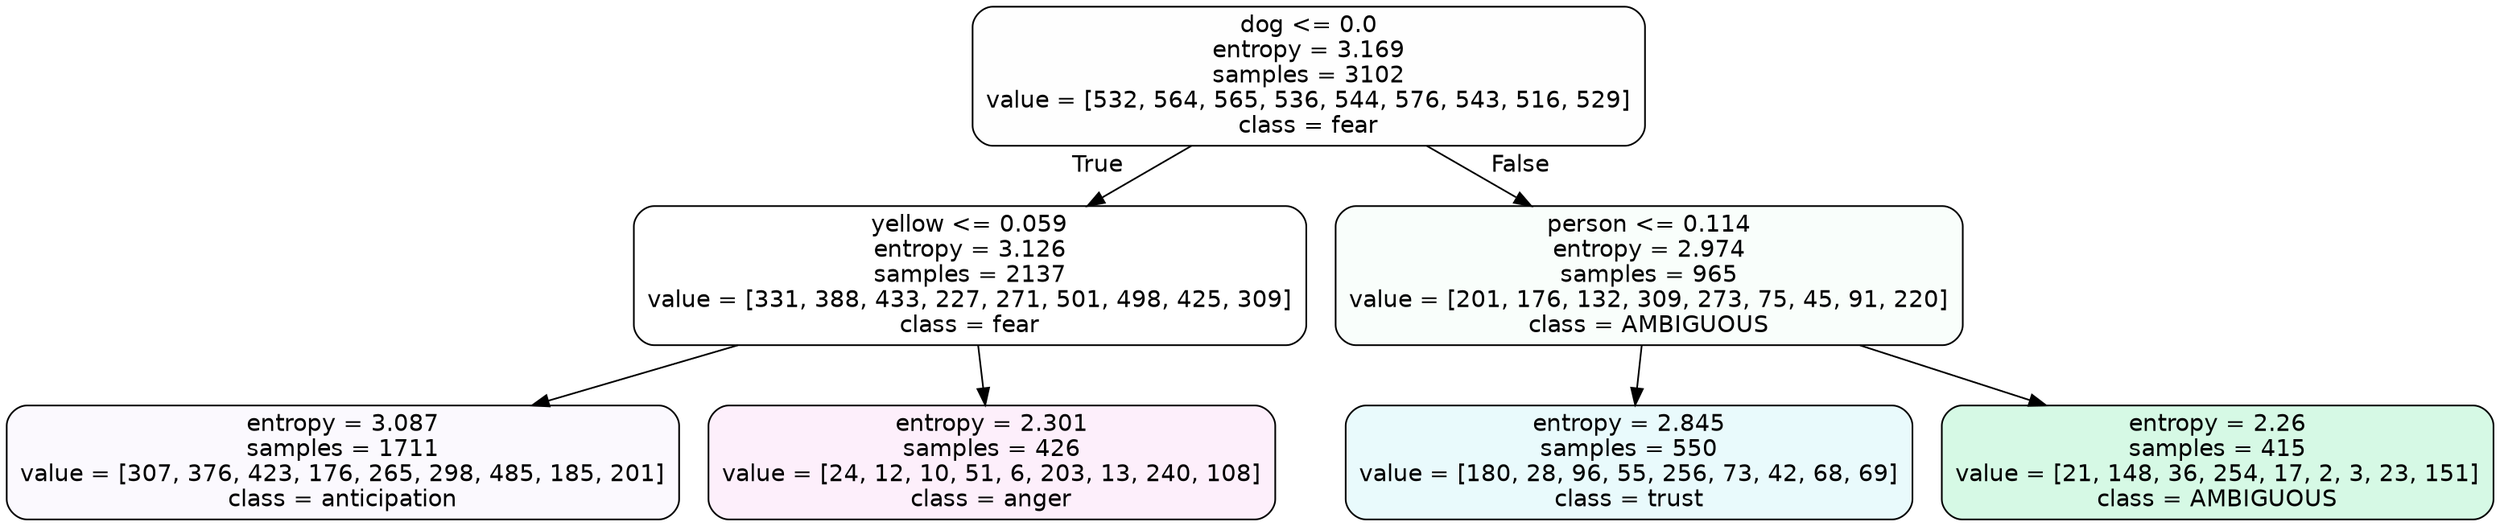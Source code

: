 digraph Tree {
node [shape=box, style="filled, rounded", color="black", fontname=helvetica] ;
edge [fontname=helvetica] ;
0 [label="dog <= 0.0\nentropy = 3.169\nsamples = 3102\nvalue = [532, 564, 565, 536, 544, 576, 543, 516, 529]\nclass = fear", fillcolor="#3964e501"] ;
1 [label="yellow <= 0.059\nentropy = 3.126\nsamples = 2137\nvalue = [331, 388, 433, 227, 271, 501, 498, 425, 309]\nclass = fear", fillcolor="#3964e500"] ;
0 -> 1 [labeldistance=2.5, labelangle=45, headlabel="True"] ;
2 [label="entropy = 3.087\nsamples = 1711\nvalue = [307, 376, 423, 176, 265, 298, 485, 185, 201]\nclass = anticipation", fillcolor="#8139e507"] ;
1 -> 2 ;
3 [label="entropy = 2.301\nsamples = 426\nvalue = [24, 12, 10, 51, 6, 203, 13, 240, 108]\nclass = anger", fillcolor="#e539d714"] ;
1 -> 3 ;
4 [label="person <= 0.114\nentropy = 2.974\nsamples = 965\nvalue = [201, 176, 132, 309, 273, 75, 45, 91, 220]\nclass = AMBIGUOUS", fillcolor="#39e58107"] ;
0 -> 4 [labeldistance=2.5, labelangle=-45, headlabel="False"] ;
5 [label="entropy = 2.845\nsamples = 550\nvalue = [180, 28, 96, 55, 256, 73, 42, 68, 69]\nclass = trust", fillcolor="#39d7e51c"] ;
4 -> 5 ;
6 [label="entropy = 2.26\nsamples = 415\nvalue = [21, 148, 36, 254, 17, 2, 3, 23, 151]\nclass = AMBIGUOUS", fillcolor="#39e58134"] ;
4 -> 6 ;
}